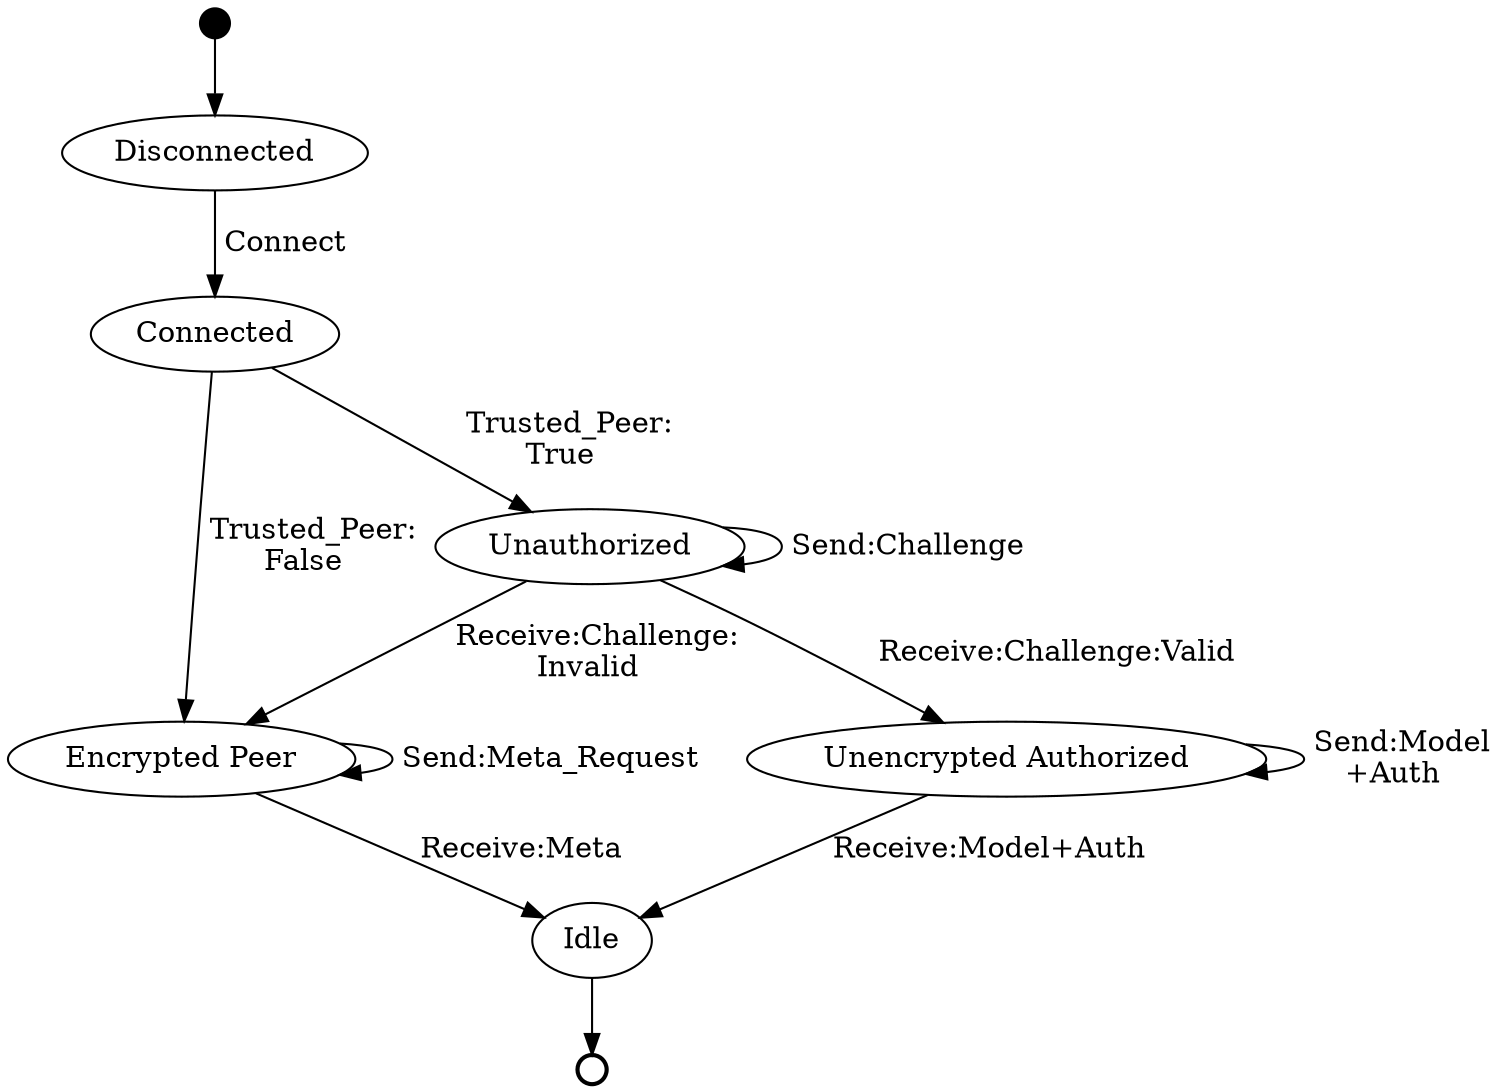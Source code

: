 digraph statemachine {
    // label
    start [shape="point" width="0.2"];
    a [label="Disconnected"];
    conn [label="Connected"];
    epeer [label="Encrypted Peer"];
    c [label="Unauthorized"];
    d [label="Unencrypted Authorized"];
    idle [label="Idle"];
    end [shape="circle" width="0.2" style="bold" label=""];
    // define
    start -> a;
    a -> conn [label=" Connect "];
    conn -> c [label=" Trusted_Peer:\nTrue "];
    c -> c [label=" Send:Challenge "];
    c -> d [label=" Receive:Challenge:Valid "];
    c -> epeer [label=" Receive:Challenge:\nInvalid "];
    d -> d [label=" Send:Model\n+Auth "];
    d -> idle [label=" Receive:Model+Auth "];
    conn -> epeer [label=" Trusted_Peer:\nFalse "];
    epeer -> epeer [label=" Send:Meta_Request "]
    epeer -> idle [label=" Receive:Meta "];
    idle -> end;
}

